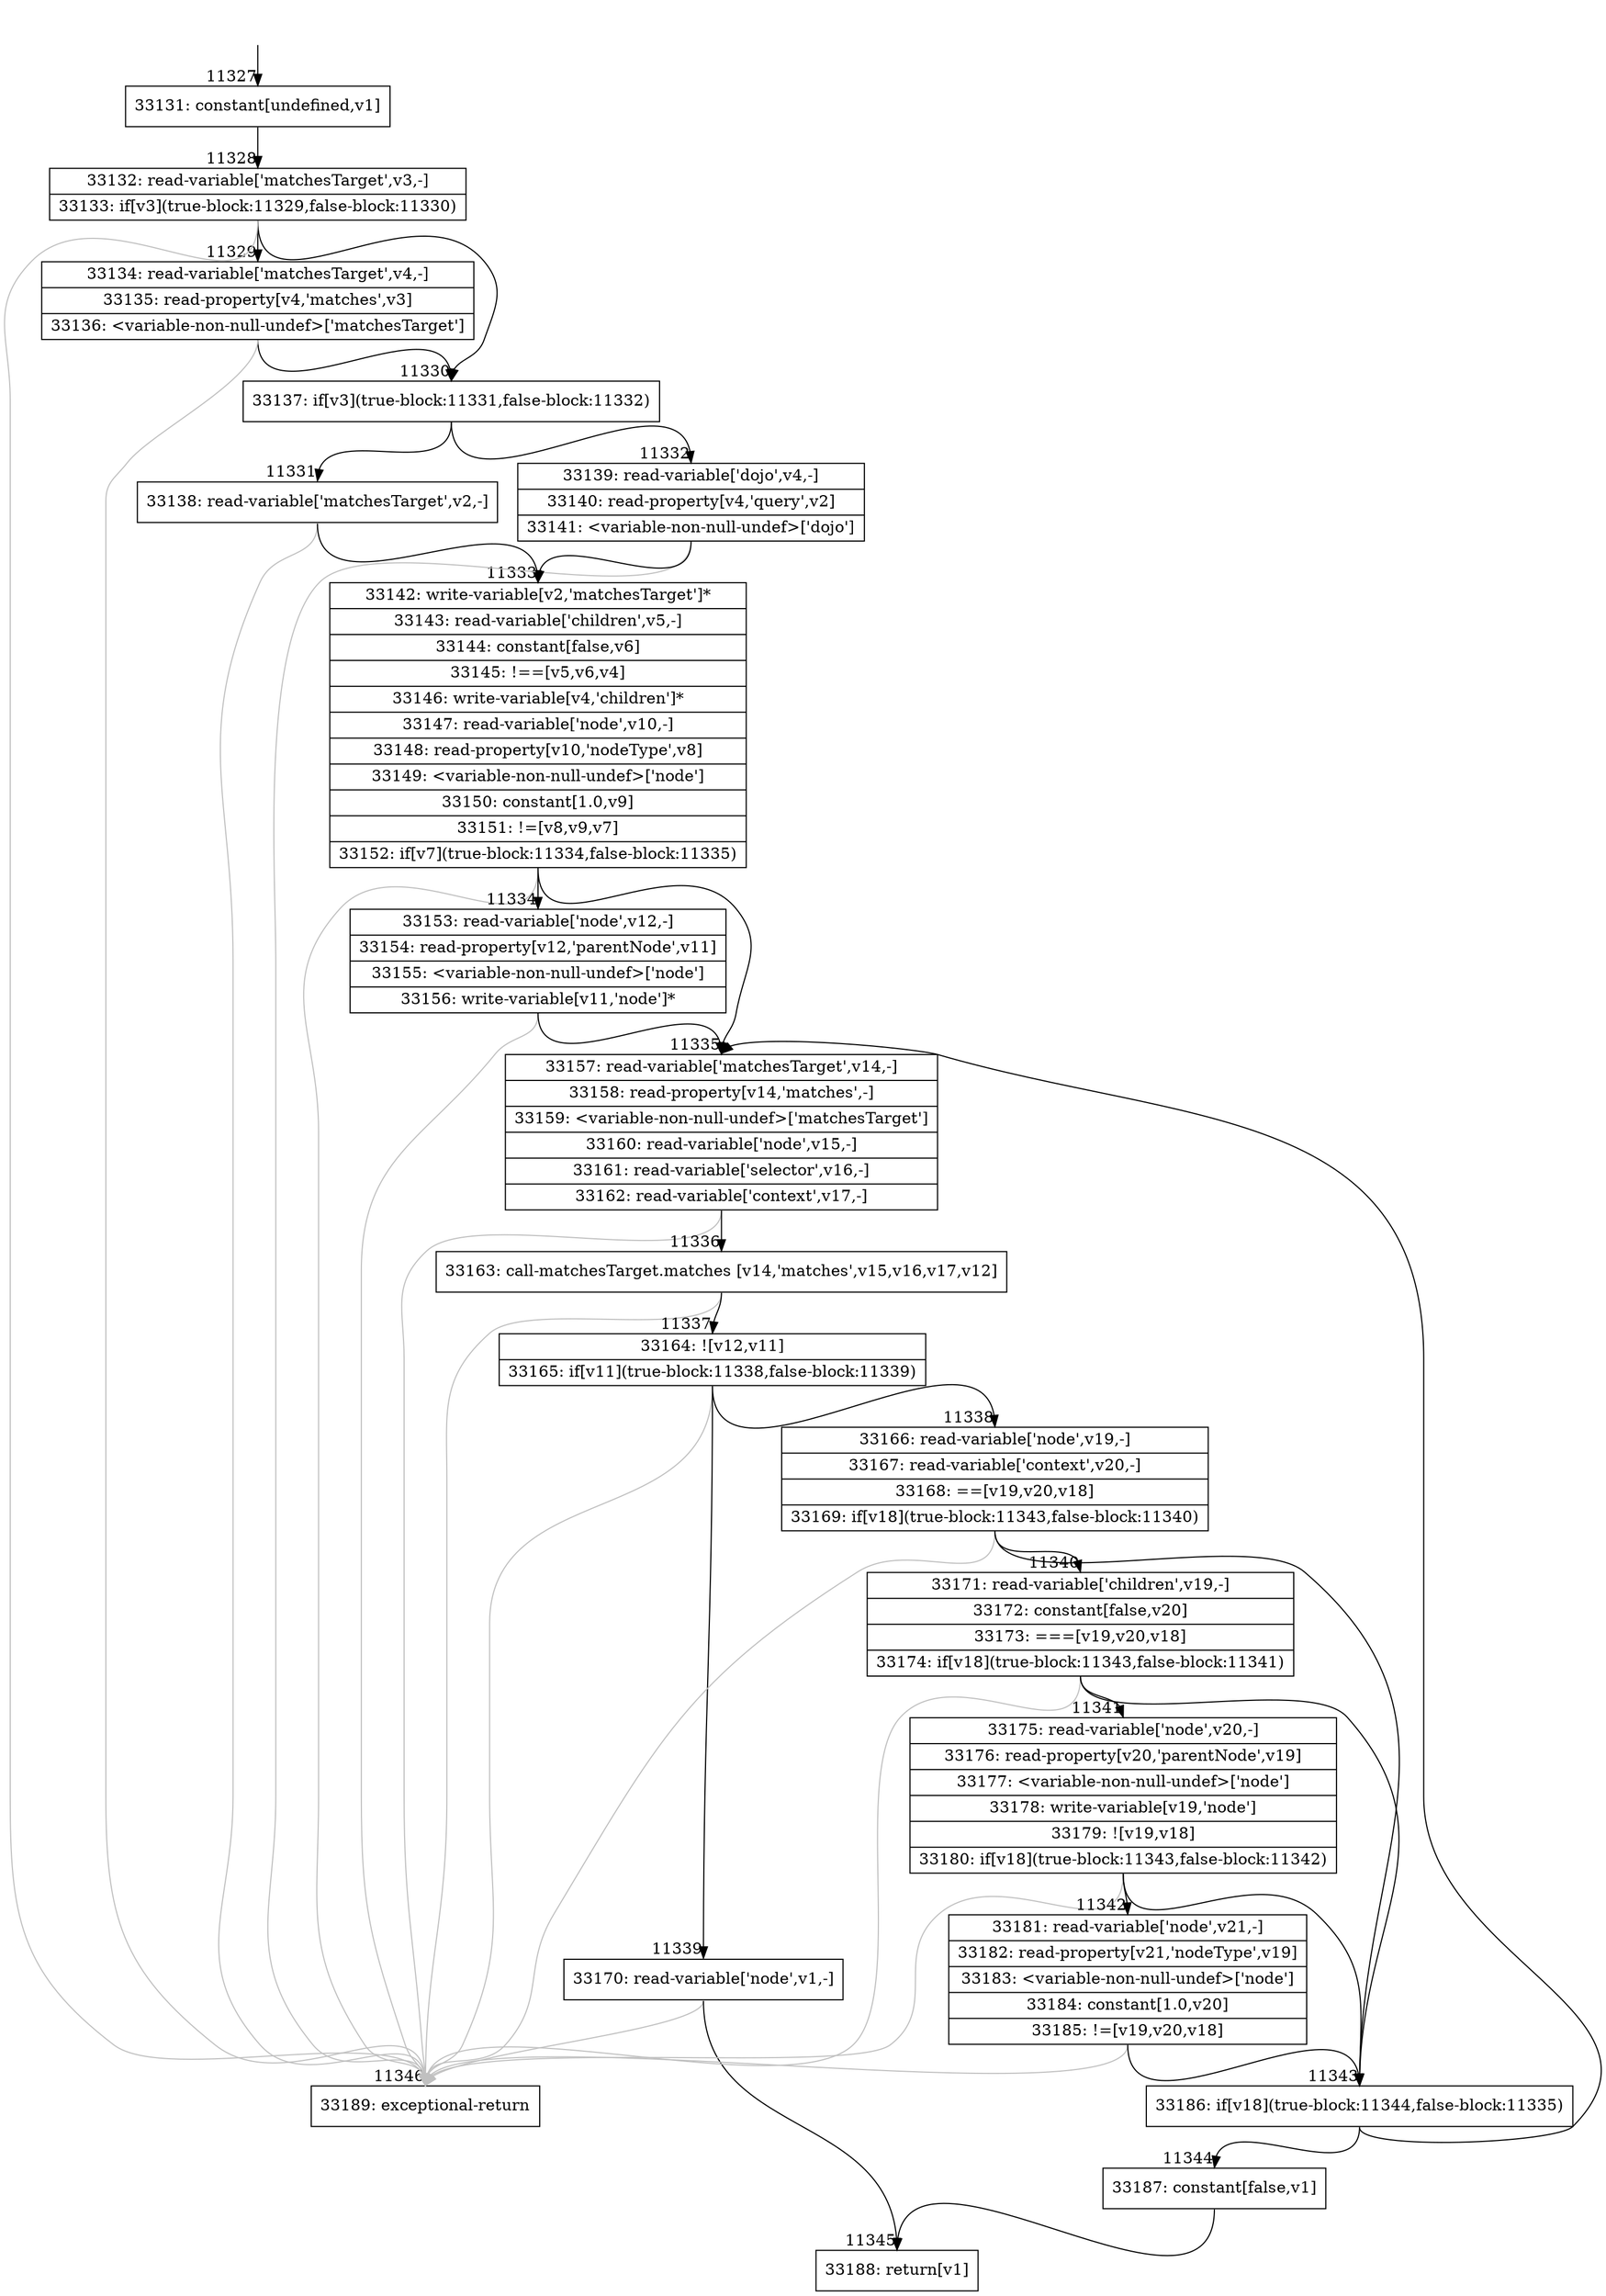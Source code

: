digraph {
rankdir="TD"
BB_entry840[shape=none,label=""];
BB_entry840 -> BB11327 [tailport=s, headport=n, headlabel="    11327"]
BB11327 [shape=record label="{33131: constant[undefined,v1]}" ] 
BB11327 -> BB11328 [tailport=s, headport=n, headlabel="      11328"]
BB11328 [shape=record label="{33132: read-variable['matchesTarget',v3,-]|33133: if[v3](true-block:11329,false-block:11330)}" ] 
BB11328 -> BB11330 [tailport=s, headport=n, headlabel="      11330"]
BB11328 -> BB11329 [tailport=s, headport=n, headlabel="      11329"]
BB11328 -> BB11346 [tailport=s, headport=n, color=gray, headlabel="      11346"]
BB11329 [shape=record label="{33134: read-variable['matchesTarget',v4,-]|33135: read-property[v4,'matches',v3]|33136: \<variable-non-null-undef\>['matchesTarget']}" ] 
BB11329 -> BB11330 [tailport=s, headport=n]
BB11329 -> BB11346 [tailport=s, headport=n, color=gray]
BB11330 [shape=record label="{33137: if[v3](true-block:11331,false-block:11332)}" ] 
BB11330 -> BB11331 [tailport=s, headport=n, headlabel="      11331"]
BB11330 -> BB11332 [tailport=s, headport=n, headlabel="      11332"]
BB11331 [shape=record label="{33138: read-variable['matchesTarget',v2,-]}" ] 
BB11331 -> BB11333 [tailport=s, headport=n, headlabel="      11333"]
BB11331 -> BB11346 [tailport=s, headport=n, color=gray]
BB11332 [shape=record label="{33139: read-variable['dojo',v4,-]|33140: read-property[v4,'query',v2]|33141: \<variable-non-null-undef\>['dojo']}" ] 
BB11332 -> BB11333 [tailport=s, headport=n]
BB11332 -> BB11346 [tailport=s, headport=n, color=gray]
BB11333 [shape=record label="{33142: write-variable[v2,'matchesTarget']*|33143: read-variable['children',v5,-]|33144: constant[false,v6]|33145: !==[v5,v6,v4]|33146: write-variable[v4,'children']*|33147: read-variable['node',v10,-]|33148: read-property[v10,'nodeType',v8]|33149: \<variable-non-null-undef\>['node']|33150: constant[1.0,v9]|33151: !=[v8,v9,v7]|33152: if[v7](true-block:11334,false-block:11335)}" ] 
BB11333 -> BB11334 [tailport=s, headport=n, headlabel="      11334"]
BB11333 -> BB11335 [tailport=s, headport=n, headlabel="      11335"]
BB11333 -> BB11346 [tailport=s, headport=n, color=gray]
BB11334 [shape=record label="{33153: read-variable['node',v12,-]|33154: read-property[v12,'parentNode',v11]|33155: \<variable-non-null-undef\>['node']|33156: write-variable[v11,'node']*}" ] 
BB11334 -> BB11335 [tailport=s, headport=n]
BB11334 -> BB11346 [tailport=s, headport=n, color=gray]
BB11335 [shape=record label="{33157: read-variable['matchesTarget',v14,-]|33158: read-property[v14,'matches',-]|33159: \<variable-non-null-undef\>['matchesTarget']|33160: read-variable['node',v15,-]|33161: read-variable['selector',v16,-]|33162: read-variable['context',v17,-]}" ] 
BB11335 -> BB11336 [tailport=s, headport=n, headlabel="      11336"]
BB11335 -> BB11346 [tailport=s, headport=n, color=gray]
BB11336 [shape=record label="{33163: call-matchesTarget.matches [v14,'matches',v15,v16,v17,v12]}" ] 
BB11336 -> BB11337 [tailport=s, headport=n, headlabel="      11337"]
BB11336 -> BB11346 [tailport=s, headport=n, color=gray]
BB11337 [shape=record label="{33164: ![v12,v11]|33165: if[v11](true-block:11338,false-block:11339)}" ] 
BB11337 -> BB11338 [tailport=s, headport=n, headlabel="      11338"]
BB11337 -> BB11339 [tailport=s, headport=n, headlabel="      11339"]
BB11337 -> BB11346 [tailport=s, headport=n, color=gray]
BB11338 [shape=record label="{33166: read-variable['node',v19,-]|33167: read-variable['context',v20,-]|33168: ==[v19,v20,v18]|33169: if[v18](true-block:11343,false-block:11340)}" ] 
BB11338 -> BB11343 [tailport=s, headport=n, headlabel="      11343"]
BB11338 -> BB11340 [tailport=s, headport=n, headlabel="      11340"]
BB11338 -> BB11346 [tailport=s, headport=n, color=gray]
BB11339 [shape=record label="{33170: read-variable['node',v1,-]}" ] 
BB11339 -> BB11345 [tailport=s, headport=n, headlabel="      11345"]
BB11339 -> BB11346 [tailport=s, headport=n, color=gray]
BB11340 [shape=record label="{33171: read-variable['children',v19,-]|33172: constant[false,v20]|33173: ===[v19,v20,v18]|33174: if[v18](true-block:11343,false-block:11341)}" ] 
BB11340 -> BB11343 [tailport=s, headport=n]
BB11340 -> BB11341 [tailport=s, headport=n, headlabel="      11341"]
BB11340 -> BB11346 [tailport=s, headport=n, color=gray]
BB11341 [shape=record label="{33175: read-variable['node',v20,-]|33176: read-property[v20,'parentNode',v19]|33177: \<variable-non-null-undef\>['node']|33178: write-variable[v19,'node']|33179: ![v19,v18]|33180: if[v18](true-block:11343,false-block:11342)}" ] 
BB11341 -> BB11343 [tailport=s, headport=n]
BB11341 -> BB11342 [tailport=s, headport=n, headlabel="      11342"]
BB11341 -> BB11346 [tailport=s, headport=n, color=gray]
BB11342 [shape=record label="{33181: read-variable['node',v21,-]|33182: read-property[v21,'nodeType',v19]|33183: \<variable-non-null-undef\>['node']|33184: constant[1.0,v20]|33185: !=[v19,v20,v18]}" ] 
BB11342 -> BB11343 [tailport=s, headport=n]
BB11342 -> BB11346 [tailport=s, headport=n, color=gray]
BB11343 [shape=record label="{33186: if[v18](true-block:11344,false-block:11335)}" ] 
BB11343 -> BB11344 [tailport=s, headport=n, headlabel="      11344"]
BB11343 -> BB11335 [tailport=s, headport=n]
BB11344 [shape=record label="{33187: constant[false,v1]}" ] 
BB11344 -> BB11345 [tailport=s, headport=n]
BB11345 [shape=record label="{33188: return[v1]}" ] 
BB11346 [shape=record label="{33189: exceptional-return}" ] 
//#$~ 15856
}
